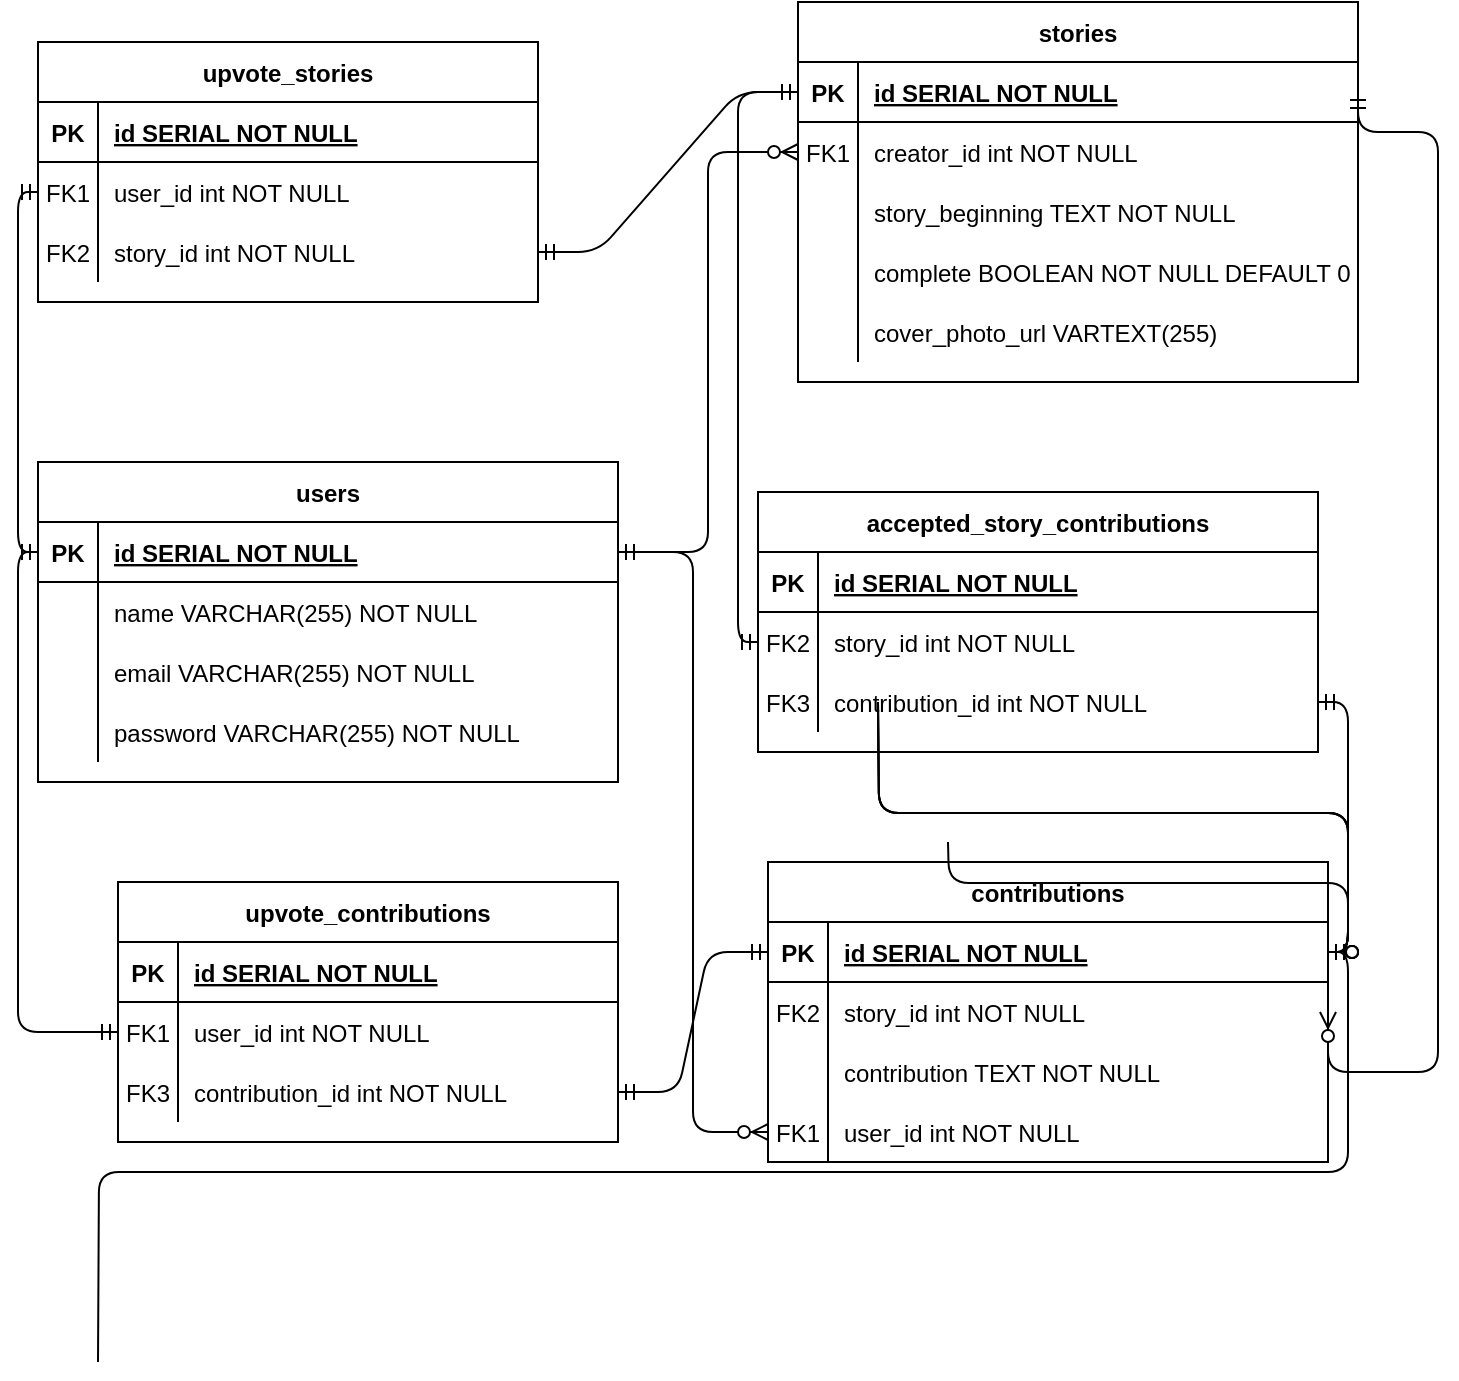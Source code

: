 <mxfile version="14.2.9" type="github">
  <diagram id="R2lEEEUBdFMjLlhIrx00" name="Page-1">
    <mxGraphModel dx="1125" dy="645" grid="1" gridSize="10" guides="1" tooltips="1" connect="1" arrows="1" fold="1" page="1" pageScale="1" pageWidth="850" pageHeight="1100" math="0" shadow="0" extFonts="Permanent Marker^https://fonts.googleapis.com/css?family=Permanent+Marker">
      <root>
        <mxCell id="0" />
        <mxCell id="1" parent="0" />
        <mxCell id="C-vyLk0tnHw3VtMMgP7b-1" value="" style="edgeStyle=orthogonalEdgeStyle;endArrow=ERzeroToMany;startArrow=ERone;endFill=1;startFill=0;" parent="1" source="C-vyLk0tnHw3VtMMgP7b-24" target="C-vyLk0tnHw3VtMMgP7b-6" edge="1">
          <mxGeometry width="100" height="100" relative="1" as="geometry">
            <mxPoint x="340" y="720" as="sourcePoint" />
            <mxPoint x="440" y="620" as="targetPoint" />
          </mxGeometry>
        </mxCell>
        <mxCell id="C-vyLk0tnHw3VtMMgP7b-2" value="stories" style="shape=table;startSize=30;container=1;collapsible=1;childLayout=tableLayout;fixedRows=1;rowLines=0;fontStyle=1;align=center;resizeLast=1;" parent="1" vertex="1">
          <mxGeometry x="440" y="100" width="280" height="190" as="geometry" />
        </mxCell>
        <mxCell id="C-vyLk0tnHw3VtMMgP7b-3" value="" style="shape=partialRectangle;collapsible=0;dropTarget=0;pointerEvents=0;fillColor=none;points=[[0,0.5],[1,0.5]];portConstraint=eastwest;top=0;left=0;right=0;bottom=1;" parent="C-vyLk0tnHw3VtMMgP7b-2" vertex="1">
          <mxGeometry y="30" width="280" height="30" as="geometry" />
        </mxCell>
        <mxCell id="C-vyLk0tnHw3VtMMgP7b-4" value="PK" style="shape=partialRectangle;overflow=hidden;connectable=0;fillColor=none;top=0;left=0;bottom=0;right=0;fontStyle=1;" parent="C-vyLk0tnHw3VtMMgP7b-3" vertex="1">
          <mxGeometry width="30" height="30" as="geometry" />
        </mxCell>
        <mxCell id="C-vyLk0tnHw3VtMMgP7b-5" value="id SERIAL NOT NULL " style="shape=partialRectangle;overflow=hidden;connectable=0;fillColor=none;top=0;left=0;bottom=0;right=0;align=left;spacingLeft=6;fontStyle=5;" parent="C-vyLk0tnHw3VtMMgP7b-3" vertex="1">
          <mxGeometry x="30" width="250" height="30" as="geometry" />
        </mxCell>
        <mxCell id="C-vyLk0tnHw3VtMMgP7b-6" value="" style="shape=partialRectangle;collapsible=0;dropTarget=0;pointerEvents=0;fillColor=none;points=[[0,0.5],[1,0.5]];portConstraint=eastwest;top=0;left=0;right=0;bottom=0;" parent="C-vyLk0tnHw3VtMMgP7b-2" vertex="1">
          <mxGeometry y="60" width="280" height="30" as="geometry" />
        </mxCell>
        <mxCell id="C-vyLk0tnHw3VtMMgP7b-7" value="FK1" style="shape=partialRectangle;overflow=hidden;connectable=0;fillColor=none;top=0;left=0;bottom=0;right=0;" parent="C-vyLk0tnHw3VtMMgP7b-6" vertex="1">
          <mxGeometry width="30" height="30" as="geometry" />
        </mxCell>
        <mxCell id="C-vyLk0tnHw3VtMMgP7b-8" value="creator_id int NOT NULL" style="shape=partialRectangle;overflow=hidden;connectable=0;fillColor=none;top=0;left=0;bottom=0;right=0;align=left;spacingLeft=6;" parent="C-vyLk0tnHw3VtMMgP7b-6" vertex="1">
          <mxGeometry x="30" width="250" height="30" as="geometry" />
        </mxCell>
        <mxCell id="C-vyLk0tnHw3VtMMgP7b-9" value="" style="shape=partialRectangle;collapsible=0;dropTarget=0;pointerEvents=0;fillColor=none;points=[[0,0.5],[1,0.5]];portConstraint=eastwest;top=0;left=0;right=0;bottom=0;" parent="C-vyLk0tnHw3VtMMgP7b-2" vertex="1">
          <mxGeometry y="90" width="280" height="30" as="geometry" />
        </mxCell>
        <mxCell id="C-vyLk0tnHw3VtMMgP7b-10" value="" style="shape=partialRectangle;overflow=hidden;connectable=0;fillColor=none;top=0;left=0;bottom=0;right=0;" parent="C-vyLk0tnHw3VtMMgP7b-9" vertex="1">
          <mxGeometry width="30" height="30" as="geometry" />
        </mxCell>
        <mxCell id="C-vyLk0tnHw3VtMMgP7b-11" value="story_beginning TEXT NOT NULL" style="shape=partialRectangle;overflow=hidden;connectable=0;fillColor=none;top=0;left=0;bottom=0;right=0;align=left;spacingLeft=6;" parent="C-vyLk0tnHw3VtMMgP7b-9" vertex="1">
          <mxGeometry x="30" width="250" height="30" as="geometry" />
        </mxCell>
        <mxCell id="oEU_b_xxmFEEDKC9qFPF-41" style="shape=partialRectangle;collapsible=0;dropTarget=0;pointerEvents=0;fillColor=none;points=[[0,0.5],[1,0.5]];portConstraint=eastwest;top=0;left=0;right=0;bottom=0;" vertex="1" parent="C-vyLk0tnHw3VtMMgP7b-2">
          <mxGeometry y="120" width="280" height="30" as="geometry" />
        </mxCell>
        <mxCell id="oEU_b_xxmFEEDKC9qFPF-42" style="shape=partialRectangle;overflow=hidden;connectable=0;fillColor=none;top=0;left=0;bottom=0;right=0;" vertex="1" parent="oEU_b_xxmFEEDKC9qFPF-41">
          <mxGeometry width="30" height="30" as="geometry" />
        </mxCell>
        <mxCell id="oEU_b_xxmFEEDKC9qFPF-43" value="complete BOOLEAN NOT NULL DEFAULT 0" style="shape=partialRectangle;overflow=hidden;connectable=0;fillColor=none;top=0;left=0;bottom=0;right=0;align=left;spacingLeft=6;" vertex="1" parent="oEU_b_xxmFEEDKC9qFPF-41">
          <mxGeometry x="30" width="250" height="30" as="geometry" />
        </mxCell>
        <mxCell id="oEU_b_xxmFEEDKC9qFPF-44" style="shape=partialRectangle;collapsible=0;dropTarget=0;pointerEvents=0;fillColor=none;points=[[0,0.5],[1,0.5]];portConstraint=eastwest;top=0;left=0;right=0;bottom=0;" vertex="1" parent="C-vyLk0tnHw3VtMMgP7b-2">
          <mxGeometry y="150" width="280" height="30" as="geometry" />
        </mxCell>
        <mxCell id="oEU_b_xxmFEEDKC9qFPF-45" style="shape=partialRectangle;overflow=hidden;connectable=0;fillColor=none;top=0;left=0;bottom=0;right=0;" vertex="1" parent="oEU_b_xxmFEEDKC9qFPF-44">
          <mxGeometry width="30" height="30" as="geometry" />
        </mxCell>
        <mxCell id="oEU_b_xxmFEEDKC9qFPF-46" value="cover_photo_url VARTEXT(255)" style="shape=partialRectangle;overflow=hidden;connectable=0;fillColor=none;top=0;left=0;bottom=0;right=0;align=left;spacingLeft=6;" vertex="1" parent="oEU_b_xxmFEEDKC9qFPF-44">
          <mxGeometry x="30" width="250" height="30" as="geometry" />
        </mxCell>
        <mxCell id="C-vyLk0tnHw3VtMMgP7b-13" value="contributions" style="shape=table;startSize=30;container=1;collapsible=1;childLayout=tableLayout;fixedRows=1;rowLines=0;fontStyle=1;align=center;resizeLast=1;" parent="1" vertex="1">
          <mxGeometry x="425" y="530" width="280" height="150" as="geometry" />
        </mxCell>
        <mxCell id="C-vyLk0tnHw3VtMMgP7b-14" value="" style="shape=partialRectangle;collapsible=0;dropTarget=0;pointerEvents=0;fillColor=none;points=[[0,0.5],[1,0.5]];portConstraint=eastwest;top=0;left=0;right=0;bottom=1;" parent="C-vyLk0tnHw3VtMMgP7b-13" vertex="1">
          <mxGeometry y="30" width="280" height="30" as="geometry" />
        </mxCell>
        <mxCell id="C-vyLk0tnHw3VtMMgP7b-15" value="PK" style="shape=partialRectangle;overflow=hidden;connectable=0;fillColor=none;top=0;left=0;bottom=0;right=0;fontStyle=1;" parent="C-vyLk0tnHw3VtMMgP7b-14" vertex="1">
          <mxGeometry width="30" height="30" as="geometry" />
        </mxCell>
        <mxCell id="C-vyLk0tnHw3VtMMgP7b-16" value="id SERIAL NOT NULL" style="shape=partialRectangle;overflow=hidden;connectable=0;fillColor=none;top=0;left=0;bottom=0;right=0;align=left;spacingLeft=6;fontStyle=5;" parent="C-vyLk0tnHw3VtMMgP7b-14" vertex="1">
          <mxGeometry x="30" width="250" height="30" as="geometry" />
        </mxCell>
        <mxCell id="oEU_b_xxmFEEDKC9qFPF-19" style="shape=partialRectangle;collapsible=0;dropTarget=0;pointerEvents=0;fillColor=none;points=[[0,0.5],[1,0.5]];portConstraint=eastwest;top=0;left=0;right=0;bottom=0;" vertex="1" parent="C-vyLk0tnHw3VtMMgP7b-13">
          <mxGeometry y="60" width="280" height="30" as="geometry" />
        </mxCell>
        <mxCell id="oEU_b_xxmFEEDKC9qFPF-20" value="FK2" style="shape=partialRectangle;overflow=hidden;connectable=0;fillColor=none;top=0;left=0;bottom=0;right=0;" vertex="1" parent="oEU_b_xxmFEEDKC9qFPF-19">
          <mxGeometry width="30" height="30" as="geometry" />
        </mxCell>
        <mxCell id="oEU_b_xxmFEEDKC9qFPF-21" value="story_id int NOT NULL" style="shape=partialRectangle;overflow=hidden;connectable=0;fillColor=none;top=0;left=0;bottom=0;right=0;align=left;spacingLeft=6;" vertex="1" parent="oEU_b_xxmFEEDKC9qFPF-19">
          <mxGeometry x="30" width="250" height="30" as="geometry" />
        </mxCell>
        <mxCell id="oEU_b_xxmFEEDKC9qFPF-22" style="shape=partialRectangle;collapsible=0;dropTarget=0;pointerEvents=0;fillColor=none;points=[[0,0.5],[1,0.5]];portConstraint=eastwest;top=0;left=0;right=0;bottom=0;" vertex="1" parent="C-vyLk0tnHw3VtMMgP7b-13">
          <mxGeometry y="90" width="280" height="30" as="geometry" />
        </mxCell>
        <mxCell id="oEU_b_xxmFEEDKC9qFPF-23" style="shape=partialRectangle;overflow=hidden;connectable=0;fillColor=none;top=0;left=0;bottom=0;right=0;" vertex="1" parent="oEU_b_xxmFEEDKC9qFPF-22">
          <mxGeometry width="30" height="30" as="geometry" />
        </mxCell>
        <mxCell id="oEU_b_xxmFEEDKC9qFPF-24" value="contribution TEXT NOT NULL" style="shape=partialRectangle;overflow=hidden;connectable=0;fillColor=none;top=0;left=0;bottom=0;right=0;align=left;spacingLeft=6;" vertex="1" parent="oEU_b_xxmFEEDKC9qFPF-22">
          <mxGeometry x="30" width="250" height="30" as="geometry" />
        </mxCell>
        <mxCell id="oEU_b_xxmFEEDKC9qFPF-38" style="shape=partialRectangle;collapsible=0;dropTarget=0;pointerEvents=0;fillColor=none;points=[[0,0.5],[1,0.5]];portConstraint=eastwest;top=0;left=0;right=0;bottom=0;" vertex="1" parent="C-vyLk0tnHw3VtMMgP7b-13">
          <mxGeometry y="120" width="280" height="30" as="geometry" />
        </mxCell>
        <mxCell id="oEU_b_xxmFEEDKC9qFPF-39" value="FK1" style="shape=partialRectangle;overflow=hidden;connectable=0;fillColor=none;top=0;left=0;bottom=0;right=0;" vertex="1" parent="oEU_b_xxmFEEDKC9qFPF-38">
          <mxGeometry width="30" height="30" as="geometry" />
        </mxCell>
        <mxCell id="oEU_b_xxmFEEDKC9qFPF-40" value="user_id int NOT NULL" style="shape=partialRectangle;overflow=hidden;connectable=0;fillColor=none;top=0;left=0;bottom=0;right=0;align=left;spacingLeft=6;" vertex="1" parent="oEU_b_xxmFEEDKC9qFPF-38">
          <mxGeometry x="30" width="250" height="30" as="geometry" />
        </mxCell>
        <mxCell id="C-vyLk0tnHw3VtMMgP7b-23" value="users" style="shape=table;startSize=30;container=1;collapsible=1;childLayout=tableLayout;fixedRows=1;rowLines=0;fontStyle=1;align=center;resizeLast=1;" parent="1" vertex="1">
          <mxGeometry x="60" y="330" width="290" height="160" as="geometry" />
        </mxCell>
        <mxCell id="C-vyLk0tnHw3VtMMgP7b-24" value="" style="shape=partialRectangle;collapsible=0;dropTarget=0;pointerEvents=0;fillColor=none;points=[[0,0.5],[1,0.5]];portConstraint=eastwest;top=0;left=0;right=0;bottom=1;" parent="C-vyLk0tnHw3VtMMgP7b-23" vertex="1">
          <mxGeometry y="30" width="290" height="30" as="geometry" />
        </mxCell>
        <mxCell id="C-vyLk0tnHw3VtMMgP7b-25" value="PK" style="shape=partialRectangle;overflow=hidden;connectable=0;fillColor=none;top=0;left=0;bottom=0;right=0;fontStyle=1;" parent="C-vyLk0tnHw3VtMMgP7b-24" vertex="1">
          <mxGeometry width="30" height="30" as="geometry" />
        </mxCell>
        <mxCell id="C-vyLk0tnHw3VtMMgP7b-26" value="id SERIAL NOT NULL " style="shape=partialRectangle;overflow=hidden;connectable=0;fillColor=none;top=0;left=0;bottom=0;right=0;align=left;spacingLeft=6;fontStyle=5;" parent="C-vyLk0tnHw3VtMMgP7b-24" vertex="1">
          <mxGeometry x="30" width="260" height="30" as="geometry" />
        </mxCell>
        <mxCell id="C-vyLk0tnHw3VtMMgP7b-27" value="" style="shape=partialRectangle;collapsible=0;dropTarget=0;pointerEvents=0;fillColor=none;points=[[0,0.5],[1,0.5]];portConstraint=eastwest;top=0;left=0;right=0;bottom=0;" parent="C-vyLk0tnHw3VtMMgP7b-23" vertex="1">
          <mxGeometry y="60" width="290" height="30" as="geometry" />
        </mxCell>
        <mxCell id="C-vyLk0tnHw3VtMMgP7b-28" value="" style="shape=partialRectangle;overflow=hidden;connectable=0;fillColor=none;top=0;left=0;bottom=0;right=0;" parent="C-vyLk0tnHw3VtMMgP7b-27" vertex="1">
          <mxGeometry width="30" height="30" as="geometry" />
        </mxCell>
        <mxCell id="C-vyLk0tnHw3VtMMgP7b-29" value="name VARCHAR(255) NOT NULL" style="shape=partialRectangle;overflow=hidden;connectable=0;fillColor=none;top=0;left=0;bottom=0;right=0;align=left;spacingLeft=6;" parent="C-vyLk0tnHw3VtMMgP7b-27" vertex="1">
          <mxGeometry x="30" width="260" height="30" as="geometry" />
        </mxCell>
        <mxCell id="oEU_b_xxmFEEDKC9qFPF-8" style="shape=partialRectangle;collapsible=0;dropTarget=0;pointerEvents=0;fillColor=none;points=[[0,0.5],[1,0.5]];portConstraint=eastwest;top=0;left=0;right=0;bottom=0;" vertex="1" parent="C-vyLk0tnHw3VtMMgP7b-23">
          <mxGeometry y="90" width="290" height="30" as="geometry" />
        </mxCell>
        <mxCell id="oEU_b_xxmFEEDKC9qFPF-9" style="shape=partialRectangle;overflow=hidden;connectable=0;fillColor=none;top=0;left=0;bottom=0;right=0;" vertex="1" parent="oEU_b_xxmFEEDKC9qFPF-8">
          <mxGeometry width="30" height="30" as="geometry" />
        </mxCell>
        <mxCell id="oEU_b_xxmFEEDKC9qFPF-10" value="email VARCHAR(255) NOT NULL" style="shape=partialRectangle;overflow=hidden;connectable=0;fillColor=none;top=0;left=0;bottom=0;right=0;align=left;spacingLeft=6;" vertex="1" parent="oEU_b_xxmFEEDKC9qFPF-8">
          <mxGeometry x="30" width="260" height="30" as="geometry" />
        </mxCell>
        <mxCell id="oEU_b_xxmFEEDKC9qFPF-11" style="shape=partialRectangle;collapsible=0;dropTarget=0;pointerEvents=0;fillColor=none;points=[[0,0.5],[1,0.5]];portConstraint=eastwest;top=0;left=0;right=0;bottom=0;" vertex="1" parent="C-vyLk0tnHw3VtMMgP7b-23">
          <mxGeometry y="120" width="290" height="30" as="geometry" />
        </mxCell>
        <mxCell id="oEU_b_xxmFEEDKC9qFPF-12" style="shape=partialRectangle;overflow=hidden;connectable=0;fillColor=none;top=0;left=0;bottom=0;right=0;" vertex="1" parent="oEU_b_xxmFEEDKC9qFPF-11">
          <mxGeometry width="30" height="30" as="geometry" />
        </mxCell>
        <mxCell id="oEU_b_xxmFEEDKC9qFPF-13" value="password VARCHAR(255) NOT NULL" style="shape=partialRectangle;overflow=hidden;connectable=0;fillColor=none;top=0;left=0;bottom=0;right=0;align=left;spacingLeft=6;" vertex="1" parent="oEU_b_xxmFEEDKC9qFPF-11">
          <mxGeometry x="30" width="260" height="30" as="geometry" />
        </mxCell>
        <mxCell id="oEU_b_xxmFEEDKC9qFPF-1" value="upvote_stories" style="shape=table;startSize=30;container=1;collapsible=1;childLayout=tableLayout;fixedRows=1;rowLines=0;fontStyle=1;align=center;resizeLast=1;" vertex="1" parent="1">
          <mxGeometry x="60" y="120" width="250" height="130" as="geometry" />
        </mxCell>
        <mxCell id="oEU_b_xxmFEEDKC9qFPF-2" value="" style="shape=partialRectangle;collapsible=0;dropTarget=0;pointerEvents=0;fillColor=none;points=[[0,0.5],[1,0.5]];portConstraint=eastwest;top=0;left=0;right=0;bottom=1;" vertex="1" parent="oEU_b_xxmFEEDKC9qFPF-1">
          <mxGeometry y="30" width="250" height="30" as="geometry" />
        </mxCell>
        <mxCell id="oEU_b_xxmFEEDKC9qFPF-3" value="PK" style="shape=partialRectangle;overflow=hidden;connectable=0;fillColor=none;top=0;left=0;bottom=0;right=0;fontStyle=1;" vertex="1" parent="oEU_b_xxmFEEDKC9qFPF-2">
          <mxGeometry width="30" height="30" as="geometry" />
        </mxCell>
        <mxCell id="oEU_b_xxmFEEDKC9qFPF-4" value="id SERIAL NOT NULL " style="shape=partialRectangle;overflow=hidden;connectable=0;fillColor=none;top=0;left=0;bottom=0;right=0;align=left;spacingLeft=6;fontStyle=5;" vertex="1" parent="oEU_b_xxmFEEDKC9qFPF-2">
          <mxGeometry x="30" width="220" height="30" as="geometry" />
        </mxCell>
        <mxCell id="oEU_b_xxmFEEDKC9qFPF-5" value="" style="shape=partialRectangle;collapsible=0;dropTarget=0;pointerEvents=0;fillColor=none;points=[[0,0.5],[1,0.5]];portConstraint=eastwest;top=0;left=0;right=0;bottom=0;" vertex="1" parent="oEU_b_xxmFEEDKC9qFPF-1">
          <mxGeometry y="60" width="250" height="30" as="geometry" />
        </mxCell>
        <mxCell id="oEU_b_xxmFEEDKC9qFPF-6" value="FK1" style="shape=partialRectangle;overflow=hidden;connectable=0;fillColor=none;top=0;left=0;bottom=0;right=0;" vertex="1" parent="oEU_b_xxmFEEDKC9qFPF-5">
          <mxGeometry width="30" height="30" as="geometry" />
        </mxCell>
        <mxCell id="oEU_b_xxmFEEDKC9qFPF-7" value="user_id int NOT NULL" style="shape=partialRectangle;overflow=hidden;connectable=0;fillColor=none;top=0;left=0;bottom=0;right=0;align=left;spacingLeft=6;" vertex="1" parent="oEU_b_xxmFEEDKC9qFPF-5">
          <mxGeometry x="30" width="220" height="30" as="geometry" />
        </mxCell>
        <mxCell id="oEU_b_xxmFEEDKC9qFPF-49" style="shape=partialRectangle;collapsible=0;dropTarget=0;pointerEvents=0;fillColor=none;points=[[0,0.5],[1,0.5]];portConstraint=eastwest;top=0;left=0;right=0;bottom=0;" vertex="1" parent="oEU_b_xxmFEEDKC9qFPF-1">
          <mxGeometry y="90" width="250" height="30" as="geometry" />
        </mxCell>
        <mxCell id="oEU_b_xxmFEEDKC9qFPF-50" value="FK2" style="shape=partialRectangle;overflow=hidden;connectable=0;fillColor=none;top=0;left=0;bottom=0;right=0;" vertex="1" parent="oEU_b_xxmFEEDKC9qFPF-49">
          <mxGeometry width="30" height="30" as="geometry" />
        </mxCell>
        <mxCell id="oEU_b_xxmFEEDKC9qFPF-51" value="story_id int NOT NULL" style="shape=partialRectangle;overflow=hidden;connectable=0;fillColor=none;top=0;left=0;bottom=0;right=0;align=left;spacingLeft=6;" vertex="1" parent="oEU_b_xxmFEEDKC9qFPF-49">
          <mxGeometry x="30" width="220" height="30" as="geometry" />
        </mxCell>
        <mxCell id="oEU_b_xxmFEEDKC9qFPF-28" value="upvote_contributions" style="shape=table;startSize=30;container=1;collapsible=1;childLayout=tableLayout;fixedRows=1;rowLines=0;fontStyle=1;align=center;resizeLast=1;" vertex="1" parent="1">
          <mxGeometry x="100" y="540" width="250" height="130" as="geometry" />
        </mxCell>
        <mxCell id="oEU_b_xxmFEEDKC9qFPF-29" value="" style="shape=partialRectangle;collapsible=0;dropTarget=0;pointerEvents=0;fillColor=none;points=[[0,0.5],[1,0.5]];portConstraint=eastwest;top=0;left=0;right=0;bottom=1;" vertex="1" parent="oEU_b_xxmFEEDKC9qFPF-28">
          <mxGeometry y="30" width="250" height="30" as="geometry" />
        </mxCell>
        <mxCell id="oEU_b_xxmFEEDKC9qFPF-30" value="PK" style="shape=partialRectangle;overflow=hidden;connectable=0;fillColor=none;top=0;left=0;bottom=0;right=0;fontStyle=1;" vertex="1" parent="oEU_b_xxmFEEDKC9qFPF-29">
          <mxGeometry width="30" height="30" as="geometry" />
        </mxCell>
        <mxCell id="oEU_b_xxmFEEDKC9qFPF-31" value="id SERIAL NOT NULL " style="shape=partialRectangle;overflow=hidden;connectable=0;fillColor=none;top=0;left=0;bottom=0;right=0;align=left;spacingLeft=6;fontStyle=5;" vertex="1" parent="oEU_b_xxmFEEDKC9qFPF-29">
          <mxGeometry x="30" width="220" height="30" as="geometry" />
        </mxCell>
        <mxCell id="oEU_b_xxmFEEDKC9qFPF-32" value="" style="shape=partialRectangle;collapsible=0;dropTarget=0;pointerEvents=0;fillColor=none;points=[[0,0.5],[1,0.5]];portConstraint=eastwest;top=0;left=0;right=0;bottom=0;" vertex="1" parent="oEU_b_xxmFEEDKC9qFPF-28">
          <mxGeometry y="60" width="250" height="30" as="geometry" />
        </mxCell>
        <mxCell id="oEU_b_xxmFEEDKC9qFPF-33" value="FK1" style="shape=partialRectangle;overflow=hidden;connectable=0;fillColor=none;top=0;left=0;bottom=0;right=0;" vertex="1" parent="oEU_b_xxmFEEDKC9qFPF-32">
          <mxGeometry width="30" height="30" as="geometry" />
        </mxCell>
        <mxCell id="oEU_b_xxmFEEDKC9qFPF-34" value="user_id int NOT NULL" style="shape=partialRectangle;overflow=hidden;connectable=0;fillColor=none;top=0;left=0;bottom=0;right=0;align=left;spacingLeft=6;" vertex="1" parent="oEU_b_xxmFEEDKC9qFPF-32">
          <mxGeometry x="30" width="220" height="30" as="geometry" />
        </mxCell>
        <mxCell id="oEU_b_xxmFEEDKC9qFPF-35" style="shape=partialRectangle;collapsible=0;dropTarget=0;pointerEvents=0;fillColor=none;points=[[0,0.5],[1,0.5]];portConstraint=eastwest;top=0;left=0;right=0;bottom=0;" vertex="1" parent="oEU_b_xxmFEEDKC9qFPF-28">
          <mxGeometry y="90" width="250" height="30" as="geometry" />
        </mxCell>
        <mxCell id="oEU_b_xxmFEEDKC9qFPF-36" value="FK3" style="shape=partialRectangle;overflow=hidden;connectable=0;fillColor=none;top=0;left=0;bottom=0;right=0;" vertex="1" parent="oEU_b_xxmFEEDKC9qFPF-35">
          <mxGeometry width="30" height="30" as="geometry" />
        </mxCell>
        <mxCell id="oEU_b_xxmFEEDKC9qFPF-37" value="contribution_id int NOT NULL" style="shape=partialRectangle;overflow=hidden;connectable=0;fillColor=none;top=0;left=0;bottom=0;right=0;align=left;spacingLeft=6;" vertex="1" parent="oEU_b_xxmFEEDKC9qFPF-35">
          <mxGeometry x="30" width="220" height="30" as="geometry" />
        </mxCell>
        <mxCell id="oEU_b_xxmFEEDKC9qFPF-47" value="" style="edgeStyle=orthogonalEdgeStyle;fontSize=12;html=1;endArrow=ERzeroToMany;startArrow=ERmandOne;exitX=1;exitY=0.5;exitDx=0;exitDy=0;entryX=1;entryY=0.5;entryDx=0;entryDy=0;" edge="1" parent="1" source="C-vyLk0tnHw3VtMMgP7b-3" target="oEU_b_xxmFEEDKC9qFPF-19">
          <mxGeometry width="100" height="100" relative="1" as="geometry">
            <mxPoint x="370" y="430" as="sourcePoint" />
            <mxPoint x="470" y="330" as="targetPoint" />
            <Array as="points">
              <mxPoint x="760" y="165" />
              <mxPoint x="760" y="635" />
            </Array>
          </mxGeometry>
        </mxCell>
        <mxCell id="oEU_b_xxmFEEDKC9qFPF-48" value="" style="edgeStyle=orthogonalEdgeStyle;fontSize=12;html=1;endArrow=ERzeroToMany;startArrow=ERmandOne;exitX=1;exitY=0.5;exitDx=0;exitDy=0;" edge="1" parent="1" source="C-vyLk0tnHw3VtMMgP7b-24" target="oEU_b_xxmFEEDKC9qFPF-38">
          <mxGeometry width="100" height="100" relative="1" as="geometry">
            <mxPoint x="480" y="450" as="sourcePoint" />
            <mxPoint x="580" y="350" as="targetPoint" />
          </mxGeometry>
        </mxCell>
        <mxCell id="oEU_b_xxmFEEDKC9qFPF-71" value="" style="edgeStyle=orthogonalEdgeStyle;fontSize=12;html=1;endArrow=ERzeroToOne;endFill=1;exitX=1;exitY=0.5;exitDx=0;exitDy=0;entryX=1;entryY=0.5;entryDx=0;entryDy=0;" edge="1" parent="1" source="oEU_b_xxmFEEDKC9qFPF-52" target="C-vyLk0tnHw3VtMMgP7b-14">
          <mxGeometry width="100" height="100" relative="1" as="geometry">
            <mxPoint x="90" y="780" as="sourcePoint" />
            <mxPoint x="190" y="680" as="targetPoint" />
          </mxGeometry>
        </mxCell>
        <mxCell id="oEU_b_xxmFEEDKC9qFPF-72" value="" style="edgeStyle=orthogonalEdgeStyle;fontSize=12;html=1;endArrow=ERzeroToOne;endFill=1;exitX=1;exitY=0.5;exitDx=0;exitDy=0;entryX=1;entryY=0.5;entryDx=0;entryDy=0;" edge="1" parent="1" source="oEU_b_xxmFEEDKC9qFPF-55" target="C-vyLk0tnHw3VtMMgP7b-14">
          <mxGeometry width="100" height="100" relative="1" as="geometry">
            <mxPoint x="515" y="520" as="sourcePoint" />
            <mxPoint x="615" y="420" as="targetPoint" />
          </mxGeometry>
        </mxCell>
        <mxCell id="oEU_b_xxmFEEDKC9qFPF-73" value="" style="edgeStyle=orthogonalEdgeStyle;fontSize=12;html=1;endArrow=ERzeroToOne;endFill=1;exitX=1;exitY=0.5;exitDx=0;exitDy=0;entryX=1;entryY=0.5;entryDx=0;entryDy=0;" edge="1" parent="1" source="oEU_b_xxmFEEDKC9qFPF-58" target="C-vyLk0tnHw3VtMMgP7b-14">
          <mxGeometry width="100" height="100" relative="1" as="geometry">
            <mxPoint x="480" y="450" as="sourcePoint" />
            <mxPoint x="580" y="350" as="targetPoint" />
          </mxGeometry>
        </mxCell>
        <mxCell id="oEU_b_xxmFEEDKC9qFPF-74" value="" style="edgeStyle=orthogonalEdgeStyle;fontSize=12;html=1;endArrow=ERzeroToOne;endFill=1;exitX=1;exitY=0.5;exitDx=0;exitDy=0;entryX=1;entryY=0.5;entryDx=0;entryDy=0;" edge="1" parent="1" source="oEU_b_xxmFEEDKC9qFPF-67" target="C-vyLk0tnHw3VtMMgP7b-14">
          <mxGeometry width="100" height="100" relative="1" as="geometry">
            <mxPoint x="480" y="450" as="sourcePoint" />
            <mxPoint x="580" y="350" as="targetPoint" />
          </mxGeometry>
        </mxCell>
        <mxCell id="oEU_b_xxmFEEDKC9qFPF-75" value="" style="edgeStyle=orthogonalEdgeStyle;fontSize=12;html=1;endArrow=ERzeroToOne;endFill=1;exitX=1;exitY=0.5;exitDx=0;exitDy=0;entryX=1;entryY=0.5;entryDx=0;entryDy=0;" edge="1" parent="1" source="oEU_b_xxmFEEDKC9qFPF-64" target="C-vyLk0tnHw3VtMMgP7b-14">
          <mxGeometry width="100" height="100" relative="1" as="geometry">
            <mxPoint x="480" y="450" as="sourcePoint" />
            <mxPoint x="580" y="350" as="targetPoint" />
          </mxGeometry>
        </mxCell>
        <mxCell id="oEU_b_xxmFEEDKC9qFPF-76" value="" style="edgeStyle=orthogonalEdgeStyle;fontSize=12;html=1;endArrow=ERmandOne;startArrow=ERmandOne;exitX=0;exitY=0.5;exitDx=0;exitDy=0;" edge="1" parent="1" source="oEU_b_xxmFEEDKC9qFPF-5" target="C-vyLk0tnHw3VtMMgP7b-24">
          <mxGeometry width="100" height="100" relative="1" as="geometry">
            <mxPoint x="10" y="410" as="sourcePoint" />
            <mxPoint x="110" y="310" as="targetPoint" />
          </mxGeometry>
        </mxCell>
        <mxCell id="oEU_b_xxmFEEDKC9qFPF-77" value="" style="edgeStyle=entityRelationEdgeStyle;fontSize=12;html=1;endArrow=ERmandOne;startArrow=ERmandOne;exitX=1;exitY=0.5;exitDx=0;exitDy=0;" edge="1" parent="1" source="oEU_b_xxmFEEDKC9qFPF-49" target="C-vyLk0tnHw3VtMMgP7b-3">
          <mxGeometry width="100" height="100" relative="1" as="geometry">
            <mxPoint x="480" y="450" as="sourcePoint" />
            <mxPoint x="580" y="350" as="targetPoint" />
          </mxGeometry>
        </mxCell>
        <mxCell id="oEU_b_xxmFEEDKC9qFPF-78" value="" style="edgeStyle=orthogonalEdgeStyle;fontSize=12;html=1;endArrow=ERmandOne;startArrow=ERmandOne;entryX=0;entryY=0.5;entryDx=0;entryDy=0;exitX=0;exitY=0.5;exitDx=0;exitDy=0;" edge="1" parent="1" source="C-vyLk0tnHw3VtMMgP7b-24" target="oEU_b_xxmFEEDKC9qFPF-32">
          <mxGeometry width="100" height="100" relative="1" as="geometry">
            <mxPoint x="-70" y="690" as="sourcePoint" />
            <mxPoint x="30" y="590" as="targetPoint" />
          </mxGeometry>
        </mxCell>
        <mxCell id="oEU_b_xxmFEEDKC9qFPF-79" value="" style="edgeStyle=entityRelationEdgeStyle;fontSize=12;html=1;endArrow=ERmandOne;startArrow=ERmandOne;exitX=1;exitY=0.5;exitDx=0;exitDy=0;entryX=0;entryY=0.5;entryDx=0;entryDy=0;" edge="1" parent="1" source="oEU_b_xxmFEEDKC9qFPF-35" target="C-vyLk0tnHw3VtMMgP7b-14">
          <mxGeometry width="100" height="100" relative="1" as="geometry">
            <mxPoint x="300" y="710" as="sourcePoint" />
            <mxPoint x="400" y="610" as="targetPoint" />
          </mxGeometry>
        </mxCell>
        <mxCell id="oEU_b_xxmFEEDKC9qFPF-80" value="accepted_story_contributions" style="shape=table;startSize=30;container=1;collapsible=1;childLayout=tableLayout;fixedRows=1;rowLines=0;fontStyle=1;align=center;resizeLast=1;" vertex="1" parent="1">
          <mxGeometry x="420" y="345" width="280" height="130" as="geometry" />
        </mxCell>
        <mxCell id="oEU_b_xxmFEEDKC9qFPF-81" value="" style="shape=partialRectangle;collapsible=0;dropTarget=0;pointerEvents=0;fillColor=none;points=[[0,0.5],[1,0.5]];portConstraint=eastwest;top=0;left=0;right=0;bottom=1;" vertex="1" parent="oEU_b_xxmFEEDKC9qFPF-80">
          <mxGeometry y="30" width="280" height="30" as="geometry" />
        </mxCell>
        <mxCell id="oEU_b_xxmFEEDKC9qFPF-82" value="PK" style="shape=partialRectangle;overflow=hidden;connectable=0;fillColor=none;top=0;left=0;bottom=0;right=0;fontStyle=1;" vertex="1" parent="oEU_b_xxmFEEDKC9qFPF-81">
          <mxGeometry width="30" height="30" as="geometry" />
        </mxCell>
        <mxCell id="oEU_b_xxmFEEDKC9qFPF-83" value="id SERIAL NOT NULL " style="shape=partialRectangle;overflow=hidden;connectable=0;fillColor=none;top=0;left=0;bottom=0;right=0;align=left;spacingLeft=6;fontStyle=5;" vertex="1" parent="oEU_b_xxmFEEDKC9qFPF-81">
          <mxGeometry x="30" width="250" height="30" as="geometry" />
        </mxCell>
        <mxCell id="oEU_b_xxmFEEDKC9qFPF-111" style="shape=partialRectangle;collapsible=0;dropTarget=0;pointerEvents=0;fillColor=none;points=[[0,0.5],[1,0.5]];portConstraint=eastwest;top=0;left=0;right=0;bottom=0;" vertex="1" parent="oEU_b_xxmFEEDKC9qFPF-80">
          <mxGeometry y="60" width="280" height="30" as="geometry" />
        </mxCell>
        <mxCell id="oEU_b_xxmFEEDKC9qFPF-112" value="FK2" style="shape=partialRectangle;overflow=hidden;connectable=0;fillColor=none;top=0;left=0;bottom=0;right=0;" vertex="1" parent="oEU_b_xxmFEEDKC9qFPF-111">
          <mxGeometry width="30" height="30" as="geometry" />
        </mxCell>
        <mxCell id="oEU_b_xxmFEEDKC9qFPF-113" value="story_id int NOT NULL" style="shape=partialRectangle;overflow=hidden;connectable=0;fillColor=none;top=0;left=0;bottom=0;right=0;align=left;spacingLeft=6;" vertex="1" parent="oEU_b_xxmFEEDKC9qFPF-111">
          <mxGeometry x="30" width="250" height="30" as="geometry" />
        </mxCell>
        <mxCell id="oEU_b_xxmFEEDKC9qFPF-117" style="shape=partialRectangle;collapsible=0;dropTarget=0;pointerEvents=0;fillColor=none;points=[[0,0.5],[1,0.5]];portConstraint=eastwest;top=0;left=0;right=0;bottom=0;" vertex="1" parent="oEU_b_xxmFEEDKC9qFPF-80">
          <mxGeometry y="90" width="280" height="30" as="geometry" />
        </mxCell>
        <mxCell id="oEU_b_xxmFEEDKC9qFPF-118" value="FK3" style="shape=partialRectangle;overflow=hidden;connectable=0;fillColor=none;top=0;left=0;bottom=0;right=0;" vertex="1" parent="oEU_b_xxmFEEDKC9qFPF-117">
          <mxGeometry width="30" height="30" as="geometry" />
        </mxCell>
        <mxCell id="oEU_b_xxmFEEDKC9qFPF-119" value="contribution_id int NOT NULL" style="shape=partialRectangle;overflow=hidden;connectable=0;fillColor=none;top=0;left=0;bottom=0;right=0;align=left;spacingLeft=6;" vertex="1" parent="oEU_b_xxmFEEDKC9qFPF-117">
          <mxGeometry x="30" width="250" height="30" as="geometry" />
        </mxCell>
        <mxCell id="oEU_b_xxmFEEDKC9qFPF-120" value="" style="edgeStyle=orthogonalEdgeStyle;fontSize=12;html=1;endArrow=ERmandOne;startArrow=ERmandOne;exitX=1;exitY=0.5;exitDx=0;exitDy=0;entryX=1;entryY=0.5;entryDx=0;entryDy=0;" edge="1" parent="1" source="oEU_b_xxmFEEDKC9qFPF-117" target="C-vyLk0tnHw3VtMMgP7b-14">
          <mxGeometry width="100" height="100" relative="1" as="geometry">
            <mxPoint x="730" y="310" as="sourcePoint" />
            <mxPoint x="860" y="230" as="targetPoint" />
          </mxGeometry>
        </mxCell>
        <mxCell id="oEU_b_xxmFEEDKC9qFPF-121" value="" style="edgeStyle=orthogonalEdgeStyle;fontSize=12;html=1;endArrow=ERmandOne;startArrow=ERmandOne;exitX=0;exitY=0.5;exitDx=0;exitDy=0;entryX=0;entryY=0.5;entryDx=0;entryDy=0;" edge="1" parent="1" source="oEU_b_xxmFEEDKC9qFPF-111" target="C-vyLk0tnHw3VtMMgP7b-3">
          <mxGeometry width="100" height="100" relative="1" as="geometry">
            <mxPoint x="750" y="450" as="sourcePoint" />
            <mxPoint x="880" y="370" as="targetPoint" />
          </mxGeometry>
        </mxCell>
      </root>
    </mxGraphModel>
  </diagram>
</mxfile>
